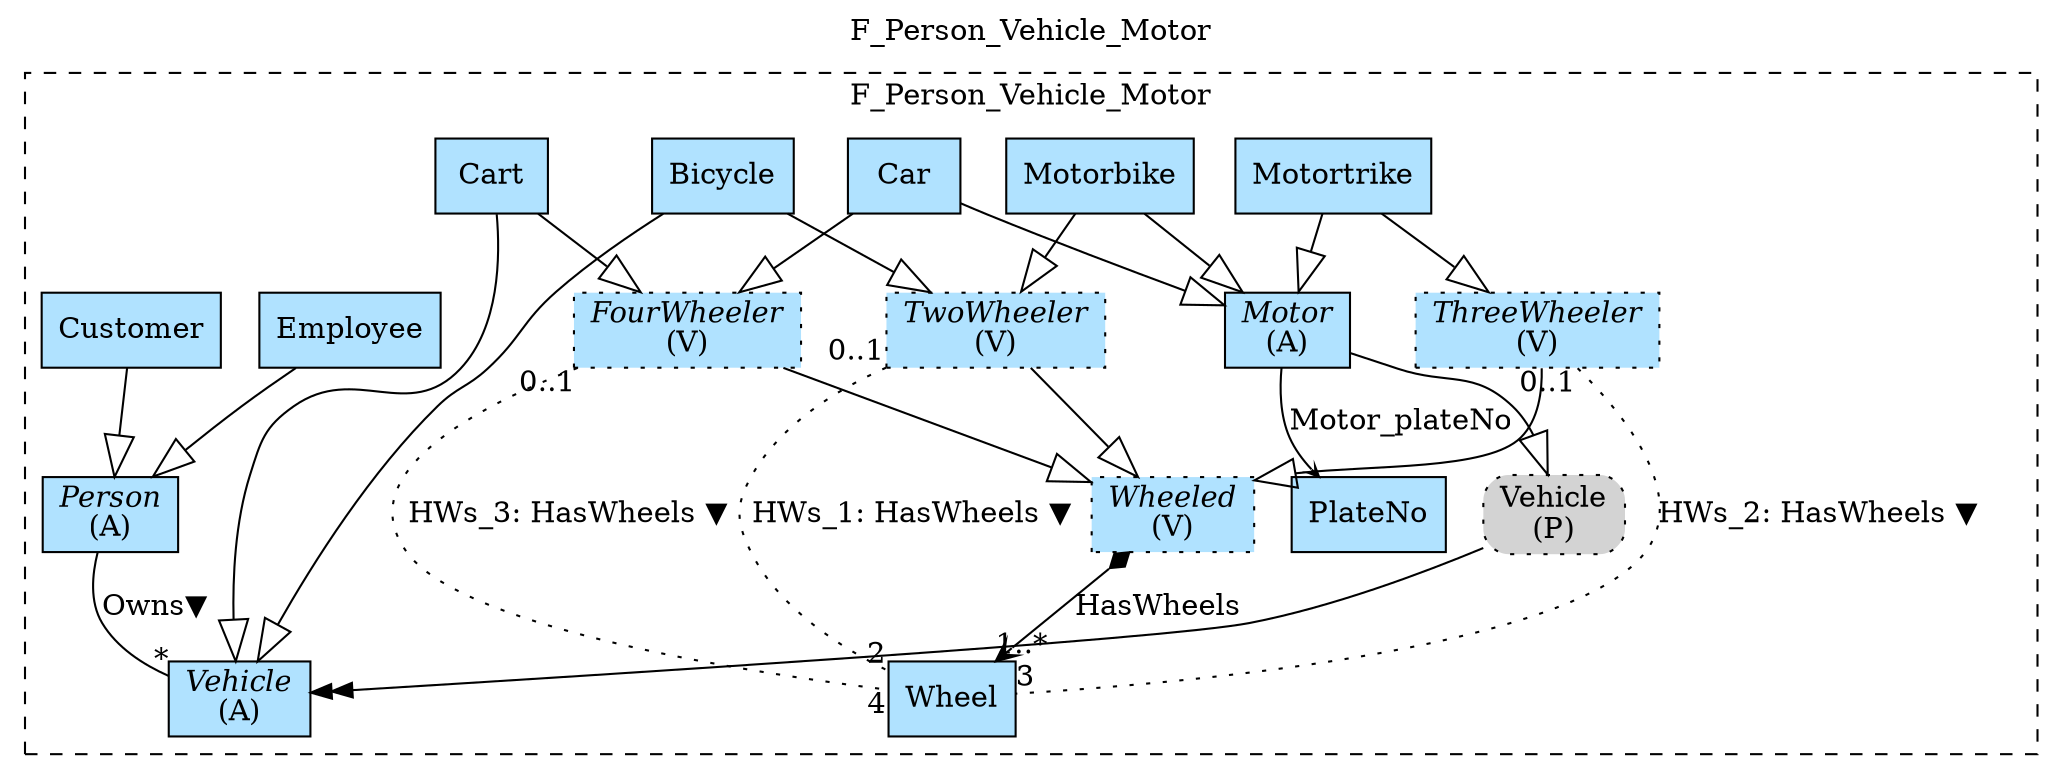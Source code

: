 digraph {graph[label=F_Person_Vehicle_Motor,labelloc=tl,labelfontsize=12];
subgraph cluster_F_Person_Vehicle_Motor{style=dashed;label=F_Person_Vehicle_Motor;
"Person"[shape=record,fillcolor=lightskyblue1,style = filled,label=<{<I>Person</I><br/>(A)}>];
"Vehicle"[shape=record,fillcolor=lightskyblue1,style = filled,label=<{<I>Vehicle</I><br/>(A)}>];
"Motor"[shape=record,fillcolor=lightskyblue1,style = filled,label=<{<I>Motor</I><br/>(A)}>];
"PVehicle"[shape=box,fillcolor=lightgray,style ="rounded,filled,dotted",label=<Vehicle<br/>(P)>];
"Car"[shape=record,fillcolor=lightskyblue1,style = filled,label="Car"];
"Motorbike"[shape=record,fillcolor=lightskyblue1,style = filled,label="Motorbike"];
"Motortrike"[shape=record,fillcolor=lightskyblue1,style = filled,label="Motortrike"];
"Bicycle"[shape=record,fillcolor=lightskyblue1,style = filled,label="Bicycle"];
"Cart"[shape=record,fillcolor=lightskyblue1,style = filled,label="Cart"];
"Employee"[shape=record,fillcolor=lightskyblue1,style = filled,label="Employee"];
"Customer"[shape=record,fillcolor=lightskyblue1,style = filled,label="Customer"];
"PlateNo"[shape=record,fillcolor=lightskyblue1,style = filled,label="PlateNo"];
"Wheeled"[shape=record,fillcolor=lightskyblue1,style ="filled,dotted",label=<{<I>Wheeled</I><br/>(V)}>];
"TwoWheeler"[shape=record,fillcolor=lightskyblue1,style ="filled,dotted",label=<{<I>TwoWheeler</I><br/>(V)}>];
"ThreeWheeler"[shape=record,fillcolor=lightskyblue1,style ="filled,dotted",label=<{<I>ThreeWheeler</I><br/>(V)}>];
"FourWheeler"[shape=record,fillcolor=lightskyblue1,style ="filled,dotted",label=<{<I>FourWheeler</I><br/>(V)}>];
"Wheel"[shape=record,fillcolor=lightskyblue1,style = filled,label="Wheel"];

"Person"->"Vehicle"[label="Owns▼",dir=none,taillabel="",headlabel="*"];
"Employee"->"Person"[arrowhead=onormal,arrowsize=2.0];
"Customer"->"Person"[arrowhead=onormal,arrowsize=2.0];
"Motor"->"PVehicle"[arrowhead=onormal,arrowsize=2.0];
"Car"->"Motor"[arrowhead=onormal,arrowsize=2.0];
"Motorbike"->"Motor"[arrowhead=onormal,arrowsize=2.0];
"Motortrike"->"Motor"[arrowhead=onormal,arrowsize=2.0];
"Bicycle"->"Vehicle"[arrowhead=onormal,arrowsize=2.0];
"Cart"->"Vehicle"[arrowhead=onormal,arrowsize=2.0];
"TwoWheeler"->"Wheeled"[arrowhead=onormal,arrowsize=2.0];
"ThreeWheeler"->"Wheeled"[arrowhead=onormal,arrowsize=2.0];
"FourWheeler"->"Wheeled"[arrowhead=onormal,arrowsize=2.0];
"Cart"->"FourWheeler"[arrowhead=onormal,arrowsize=2.0];
"Bicycle"->"TwoWheeler"[arrowhead=onormal,arrowsize=2.0];
"Motorbike"->"TwoWheeler"[arrowhead=onormal,arrowsize=2.0];
"Car"->"FourWheeler"[arrowhead=onormal,arrowsize=2.0];
"Motortrike"->"ThreeWheeler"[arrowhead=onormal,arrowsize=2.0];
"Motor"->"PlateNo"[label="Motor_plateNo",arrowhead=vee,headlabel="",arrowsize=.5];
"Wheeled"->"Wheel"[label="HasWheels",arrowhead=vee,arrowtail=diamond,dir=both,headlabel="1..*"];
"TwoWheeler"->"Wheel"[label="HWs_1: HasWheels ▼",dir=none,taillabel="0..1",headlabel="2",style=dotted];
"ThreeWheeler"->"Wheel"[label="HWs_2: HasWheels ▼",dir=none,taillabel="0..1",headlabel="3",style=dotted];
"FourWheeler"->"Wheel"[label="HWs_3: HasWheels ▼",dir=none,taillabel="0..1",headlabel="4",style=dotted];

}
"PVehicle"->"Vehicle"[arrowhead=normalnormal];
}